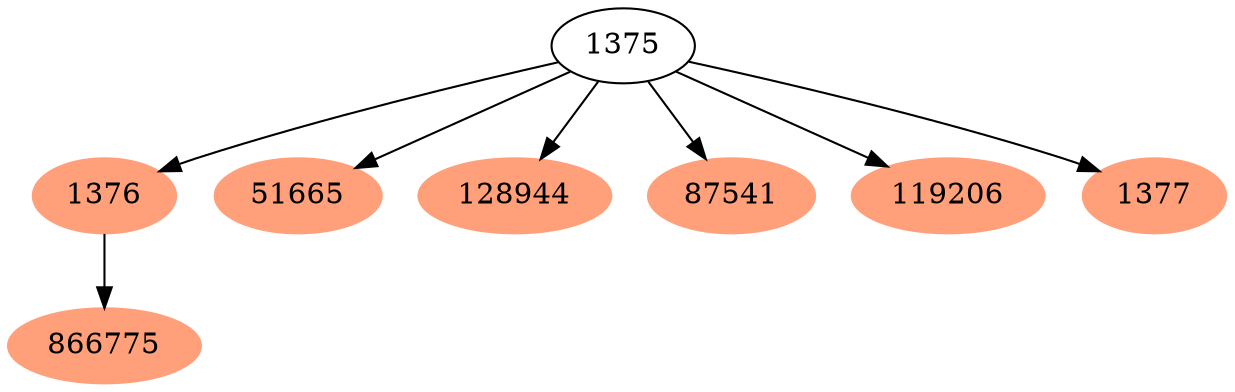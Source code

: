 digraph g {
	1376 -> 866775
	866775 [color="lightsalmon",style=filled]
	1376 [color="lightsalmon",style=filled]
	1375 -> 51665
	51665 [color="lightsalmon",style=filled]
	1375 -> 128944
	128944 [color="lightsalmon",style=filled]
	1375 -> 87541
	87541 [color="lightsalmon",style=filled]
	1375 -> 119206
	119206 [color="lightsalmon",style=filled]
	1375 -> 1376
	1376 [color="lightsalmon",style=filled]
	1375 -> 1377
	1377 [color="lightsalmon",style=filled]
}
